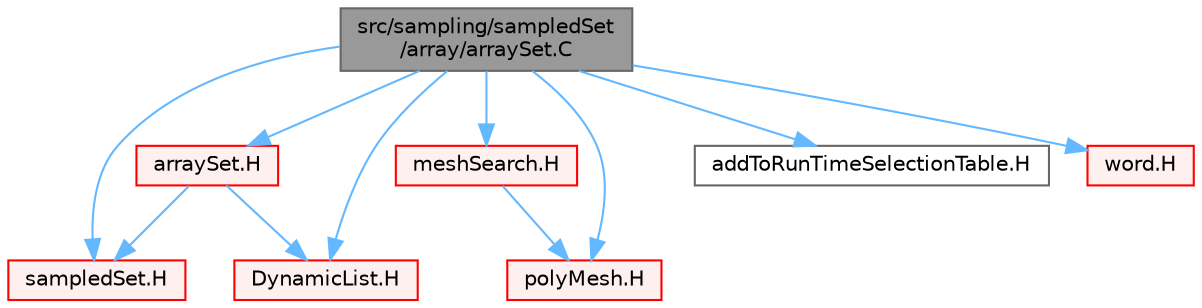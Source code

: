 digraph "src/sampling/sampledSet/array/arraySet.C"
{
 // LATEX_PDF_SIZE
  bgcolor="transparent";
  edge [fontname=Helvetica,fontsize=10,labelfontname=Helvetica,labelfontsize=10];
  node [fontname=Helvetica,fontsize=10,shape=box,height=0.2,width=0.4];
  Node1 [id="Node000001",label="src/sampling/sampledSet\l/array/arraySet.C",height=0.2,width=0.4,color="gray40", fillcolor="grey60", style="filled", fontcolor="black",tooltip=" "];
  Node1 -> Node2 [id="edge1_Node000001_Node000002",color="steelblue1",style="solid",tooltip=" "];
  Node2 [id="Node000002",label="arraySet.H",height=0.2,width=0.4,color="red", fillcolor="#FFF0F0", style="filled",URL="$arraySet_8H.html",tooltip=" "];
  Node2 -> Node3 [id="edge2_Node000002_Node000003",color="steelblue1",style="solid",tooltip=" "];
  Node3 [id="Node000003",label="sampledSet.H",height=0.2,width=0.4,color="red", fillcolor="#FFF0F0", style="filled",URL="$sampledSet_8H.html",tooltip=" "];
  Node2 -> Node126 [id="edge3_Node000002_Node000126",color="steelblue1",style="solid",tooltip=" "];
  Node126 [id="Node000126",label="DynamicList.H",height=0.2,width=0.4,color="red", fillcolor="#FFF0F0", style="filled",URL="$DynamicList_8H.html",tooltip=" "];
  Node1 -> Node3 [id="edge4_Node000001_Node000003",color="steelblue1",style="solid",tooltip=" "];
  Node1 -> Node216 [id="edge5_Node000001_Node000216",color="steelblue1",style="solid",tooltip=" "];
  Node216 [id="Node000216",label="meshSearch.H",height=0.2,width=0.4,color="red", fillcolor="#FFF0F0", style="filled",URL="$meshSearch_8H.html",tooltip=" "];
  Node216 -> Node219 [id="edge6_Node000216_Node000219",color="steelblue1",style="solid",tooltip=" "];
  Node219 [id="Node000219",label="polyMesh.H",height=0.2,width=0.4,color="red", fillcolor="#FFF0F0", style="filled",URL="$polyMesh_8H.html",tooltip=" "];
  Node1 -> Node126 [id="edge7_Node000001_Node000126",color="steelblue1",style="solid",tooltip=" "];
  Node1 -> Node219 [id="edge8_Node000001_Node000219",color="steelblue1",style="solid",tooltip=" "];
  Node1 -> Node302 [id="edge9_Node000001_Node000302",color="steelblue1",style="solid",tooltip=" "];
  Node302 [id="Node000302",label="addToRunTimeSelectionTable.H",height=0.2,width=0.4,color="grey40", fillcolor="white", style="filled",URL="$addToRunTimeSelectionTable_8H.html",tooltip="Macros for easy insertion into run-time selection tables."];
  Node1 -> Node21 [id="edge10_Node000001_Node000021",color="steelblue1",style="solid",tooltip=" "];
  Node21 [id="Node000021",label="word.H",height=0.2,width=0.4,color="red", fillcolor="#FFF0F0", style="filled",URL="$word_8H.html",tooltip=" "];
}
